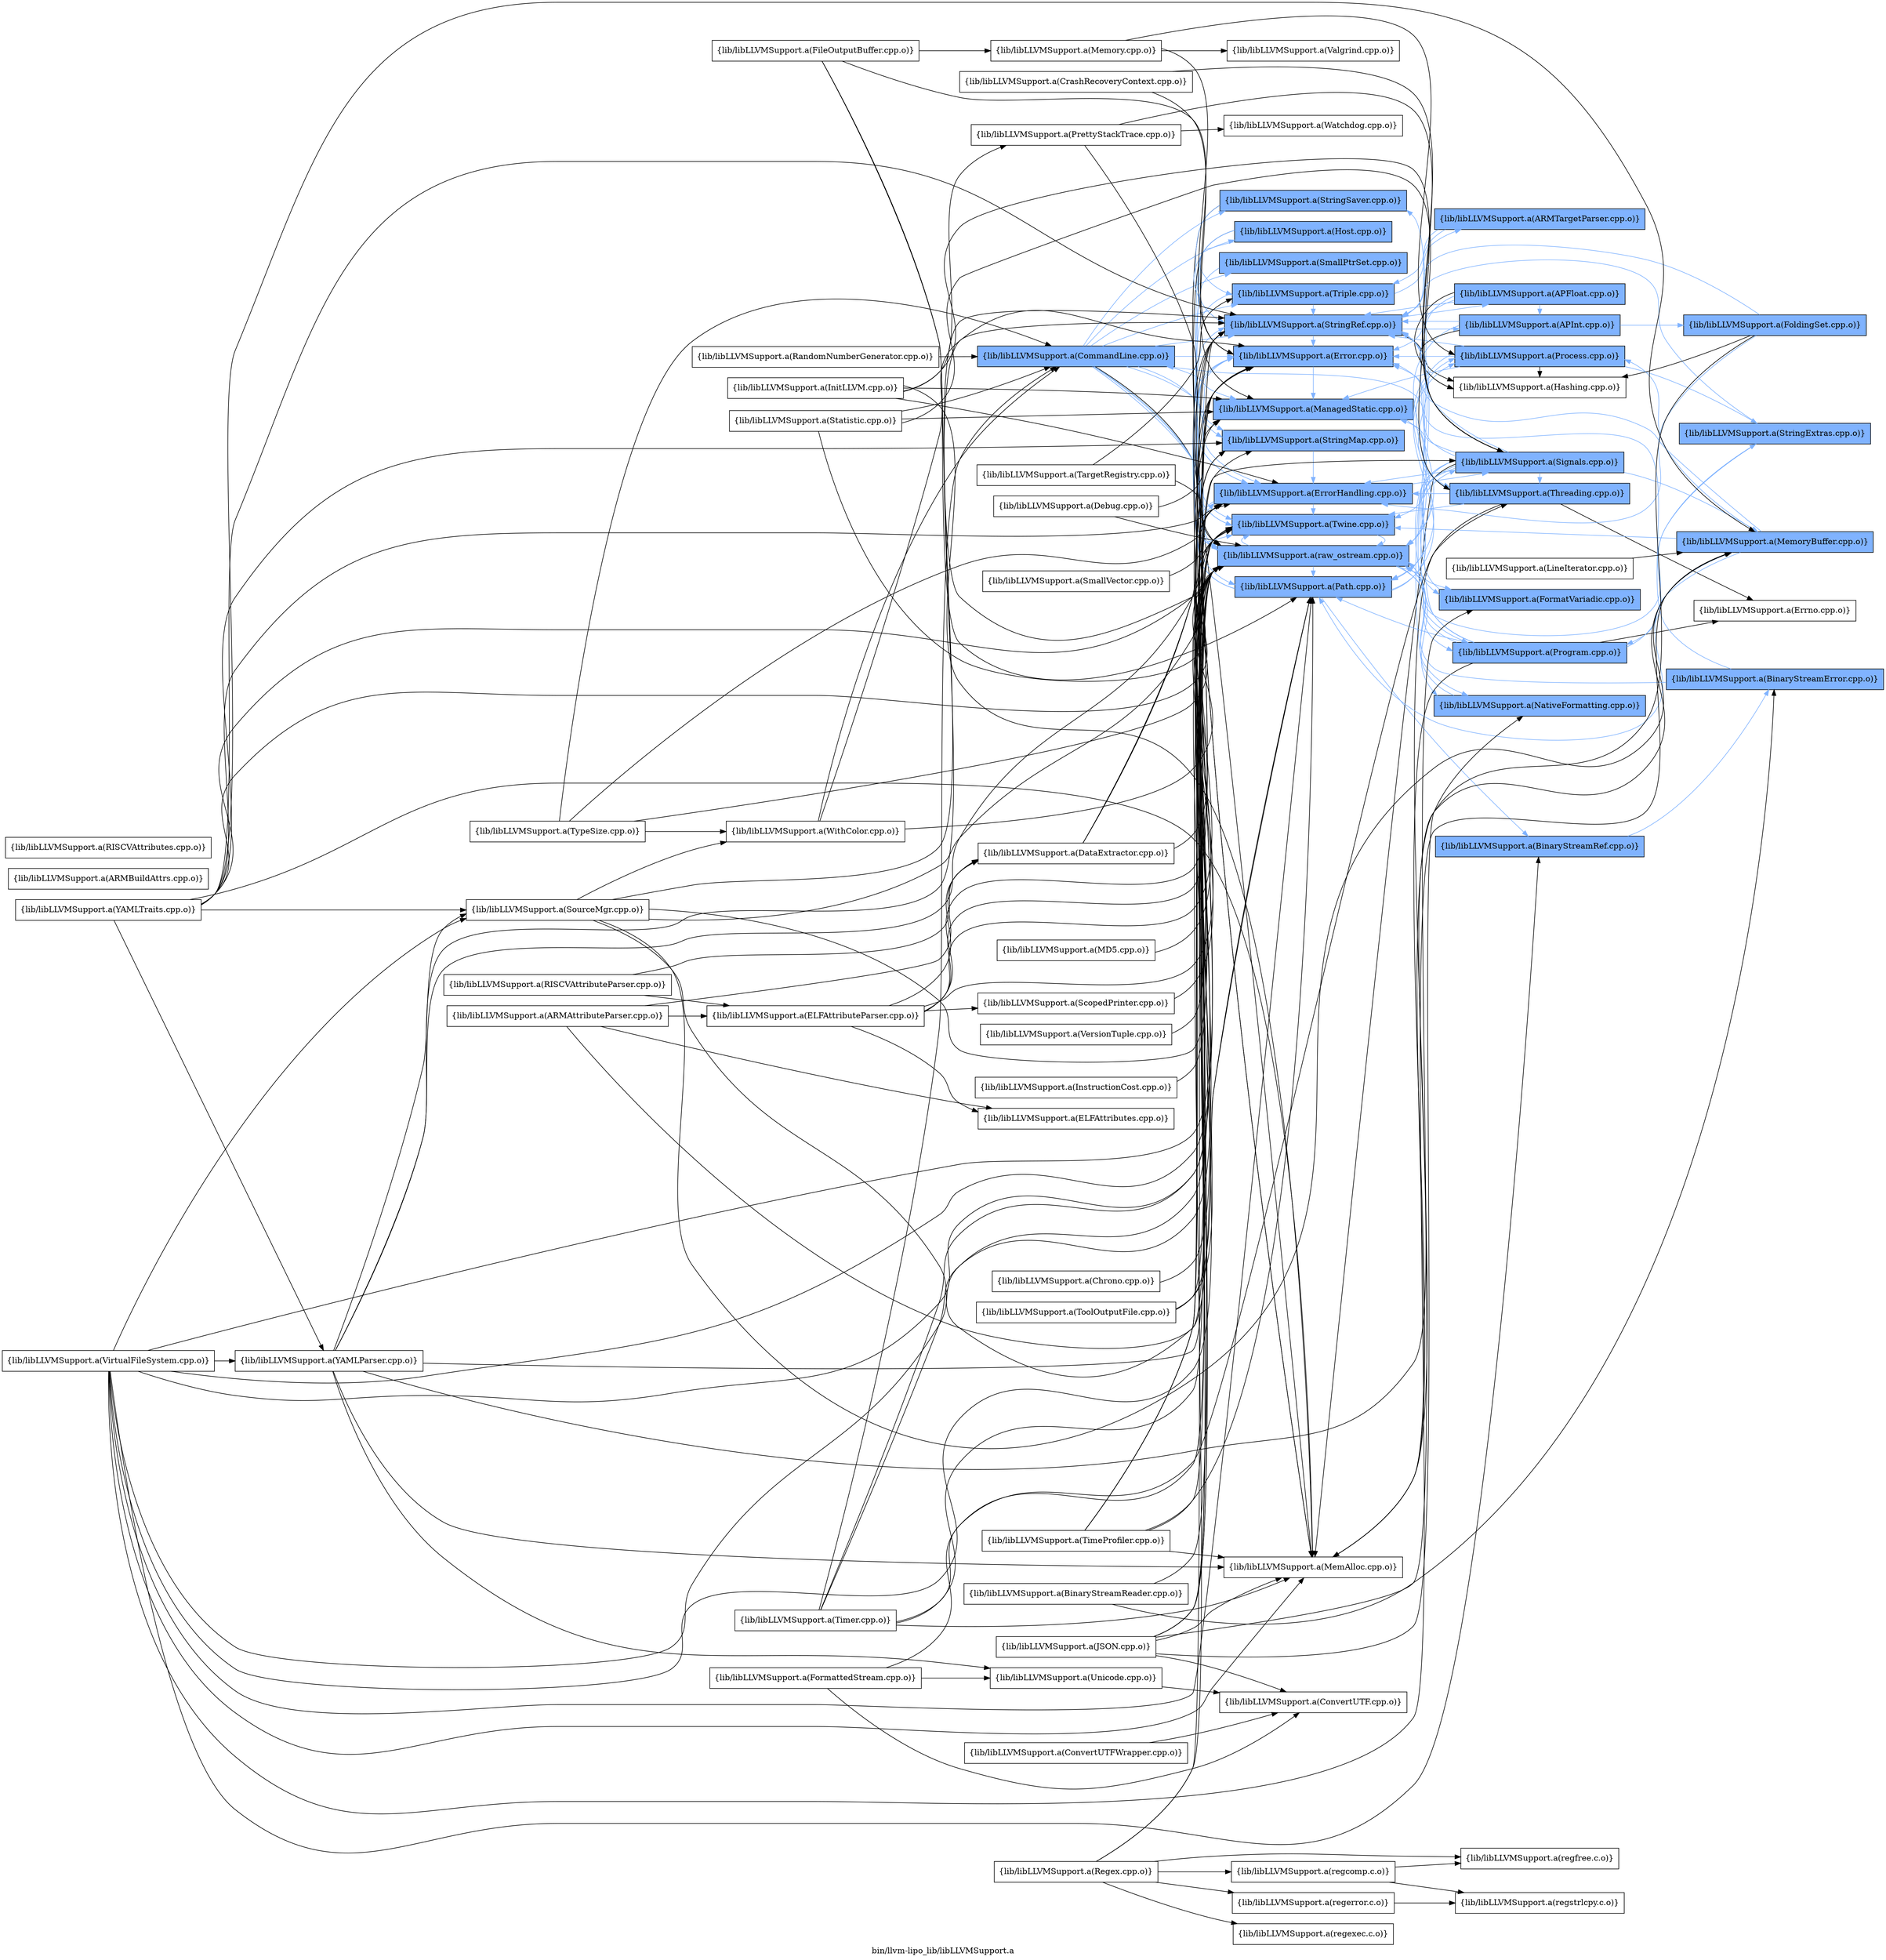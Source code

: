 digraph "bin/llvm-lipo_lib/libLLVMSupport.a" {
	label="bin/llvm-lipo_lib/libLLVMSupport.a";
	rankdir=LR;
	{ rank=same; Node0x5566d2e32108;  }
	{ rank=same; Node0x5566d2e31bb8; Node0x5566d2e30f88; Node0x5566d2e38d28; Node0x5566d2e385a8; Node0x5566d2e38788; Node0x5566d2e302b8; Node0x5566d2e2f598; Node0x5566d2e2fd68; Node0x5566d2e31078; Node0x5566d2e31528; Node0x5566d2e38a08; Node0x5566d2e37d88; Node0x5566d2e327e8;  }
	{ rank=same; Node0x5566d2e36ac8; Node0x5566d2e32478; Node0x5566d2e31898; Node0x5566d2e30b28; Node0x5566d2e32c98; Node0x5566d2e308a8; Node0x5566d2e37518; Node0x5566d2e34f98; Node0x5566d2e34228; Node0x5566d2e35c18; Node0x5566d2e32888;  }
	{ rank=same; Node0x5566d2e32108;  }
	{ rank=same; Node0x5566d2e31bb8; Node0x5566d2e30f88; Node0x5566d2e38d28; Node0x5566d2e385a8; Node0x5566d2e38788; Node0x5566d2e302b8; Node0x5566d2e2f598; Node0x5566d2e2fd68; Node0x5566d2e31078; Node0x5566d2e31528; Node0x5566d2e38a08; Node0x5566d2e37d88; Node0x5566d2e327e8;  }
	{ rank=same; Node0x5566d2e36ac8; Node0x5566d2e32478; Node0x5566d2e31898; Node0x5566d2e30b28; Node0x5566d2e32c98; Node0x5566d2e308a8; Node0x5566d2e37518; Node0x5566d2e34f98; Node0x5566d2e34228; Node0x5566d2e35c18; Node0x5566d2e32888;  }

	Node0x5566d2e32108 [shape=record,shape=box,group=1,style=filled,fillcolor="0.600000 0.5 1",label="{lib/libLLVMSupport.a(CommandLine.cpp.o)}"];
	Node0x5566d2e32108 -> Node0x5566d2e31bb8[color="0.600000 0.5 1"];
	Node0x5566d2e32108 -> Node0x5566d2e30f88[color="0.600000 0.5 1"];
	Node0x5566d2e32108 -> Node0x5566d2e38d28[color="0.600000 0.5 1"];
	Node0x5566d2e32108 -> Node0x5566d2e385a8;
	Node0x5566d2e32108 -> Node0x5566d2e38788[color="0.600000 0.5 1"];
	Node0x5566d2e32108 -> Node0x5566d2e302b8[color="0.600000 0.5 1"];
	Node0x5566d2e32108 -> Node0x5566d2e2f598[color="0.600000 0.5 1"];
	Node0x5566d2e32108 -> Node0x5566d2e2fd68[color="0.600000 0.5 1"];
	Node0x5566d2e32108 -> Node0x5566d2e31078[color="0.600000 0.5 1"];
	Node0x5566d2e32108 -> Node0x5566d2e31528[color="0.600000 0.5 1"];
	Node0x5566d2e32108 -> Node0x5566d2e38a08[color="0.600000 0.5 1"];
	Node0x5566d2e32108 -> Node0x5566d2e37d88[color="0.600000 0.5 1"];
	Node0x5566d2e32108 -> Node0x5566d2e327e8[color="0.600000 0.5 1"];
	Node0x5566d2e31bb8 [shape=record,shape=box,group=1,style=filled,fillcolor="0.600000 0.5 1",label="{lib/libLLVMSupport.a(Error.cpp.o)}"];
	Node0x5566d2e31bb8 -> Node0x5566d2e30f88[color="0.600000 0.5 1"];
	Node0x5566d2e31bb8 -> Node0x5566d2e38d28[color="0.600000 0.5 1"];
	Node0x5566d2e31bb8 -> Node0x5566d2e31528[color="0.600000 0.5 1"];
	Node0x5566d2e31bb8 -> Node0x5566d2e38a08[color="0.600000 0.5 1"];
	Node0x5566d2e37d38 [shape=record,shape=box,group=0,label="{lib/libLLVMSupport.a(FileOutputBuffer.cpp.o)}"];
	Node0x5566d2e37d38 -> Node0x5566d2e31bb8;
	Node0x5566d2e37d38 -> Node0x5566d2e38a08;
	Node0x5566d2e37d38 -> Node0x5566d2e32fb8;
	Node0x5566d2e37d38 -> Node0x5566d2e327e8;
	Node0x5566d2e36de8 [shape=record,shape=box,group=0,label="{lib/libLLVMSupport.a(InitLLVM.cpp.o)}"];
	Node0x5566d2e36de8 -> Node0x5566d2e30f88;
	Node0x5566d2e36de8 -> Node0x5566d2e38d28;
	Node0x5566d2e36de8 -> Node0x5566d2e385a8;
	Node0x5566d2e36de8 -> Node0x5566d2e349f8;
	Node0x5566d2e36de8 -> Node0x5566d2e36ac8;
	Node0x5566d2e385a8 [shape=record,shape=box,group=0,label="{lib/libLLVMSupport.a(MemAlloc.cpp.o)}"];
	Node0x5566d2e302b8 [shape=record,shape=box,group=1,style=filled,fillcolor="0.600000 0.5 1",label="{lib/libLLVMSupport.a(StringMap.cpp.o)}"];
	Node0x5566d2e302b8 -> Node0x5566d2e30f88[color="0.600000 0.5 1"];
	Node0x5566d2e2fd68 [shape=record,shape=box,group=1,style=filled,fillcolor="0.600000 0.5 1",label="{lib/libLLVMSupport.a(StringRef.cpp.o)}"];
	Node0x5566d2e2fd68 -> Node0x5566d2e31bb8[color="0.600000 0.5 1"];
	Node0x5566d2e2fd68 -> Node0x5566d2e31898[color="0.600000 0.5 1"];
	Node0x5566d2e2fd68 -> Node0x5566d2e30b28[color="0.600000 0.5 1"];
	Node0x5566d2e2fd68 -> Node0x5566d2e32c98;
	Node0x5566d2e31078 [shape=record,shape=box,group=1,style=filled,fillcolor="0.600000 0.5 1",label="{lib/libLLVMSupport.a(Triple.cpp.o)}"];
	Node0x5566d2e31078 -> Node0x5566d2e2fd68[color="0.600000 0.5 1"];
	Node0x5566d2e31078 -> Node0x5566d2e308a8[color="0.600000 0.5 1"];
	Node0x5566d2e31078 -> Node0x5566d2e31528[color="0.600000 0.5 1"];
	Node0x5566d2e31528 [shape=record,shape=box,group=1,style=filled,fillcolor="0.600000 0.5 1",label="{lib/libLLVMSupport.a(Twine.cpp.o)}"];
	Node0x5566d2e31528 -> Node0x5566d2e38a08[color="0.600000 0.5 1"];
	Node0x5566d2e30038 [shape=record,shape=box,group=0,label="{lib/libLLVMSupport.a(WithColor.cpp.o)}"];
	Node0x5566d2e30038 -> Node0x5566d2e32108;
	Node0x5566d2e30038 -> Node0x5566d2e31bb8;
	Node0x5566d2e30038 -> Node0x5566d2e38a08;
	Node0x5566d2e38a08 [shape=record,shape=box,group=1,style=filled,fillcolor="0.600000 0.5 1",label="{lib/libLLVMSupport.a(raw_ostream.cpp.o)}"];
	Node0x5566d2e38a08 -> Node0x5566d2e31bb8[color="0.600000 0.5 1"];
	Node0x5566d2e38a08 -> Node0x5566d2e30f88[color="0.600000 0.5 1"];
	Node0x5566d2e38a08 -> Node0x5566d2e37518[color="0.600000 0.5 1"];
	Node0x5566d2e38a08 -> Node0x5566d2e34f98[color="0.600000 0.5 1"];
	Node0x5566d2e38a08 -> Node0x5566d2e31528[color="0.600000 0.5 1"];
	Node0x5566d2e38a08 -> Node0x5566d2e327e8[color="0.600000 0.5 1"];
	Node0x5566d2e38a08 -> Node0x5566d2e34228[color="0.600000 0.5 1"];
	Node0x5566d2e38a08 -> Node0x5566d2e35c18[color="0.600000 0.5 1"];
	Node0x5566d2e327e8 [shape=record,shape=box,group=1,style=filled,fillcolor="0.600000 0.5 1",label="{lib/libLLVMSupport.a(Path.cpp.o)}"];
	Node0x5566d2e327e8 -> Node0x5566d2e32888[color="0.600000 0.5 1"];
	Node0x5566d2e327e8 -> Node0x5566d2e31bb8[color="0.600000 0.5 1"];
	Node0x5566d2e327e8 -> Node0x5566d2e2fd68[color="0.600000 0.5 1"];
	Node0x5566d2e327e8 -> Node0x5566d2e31528[color="0.600000 0.5 1"];
	Node0x5566d2e327e8 -> Node0x5566d2e34228[color="0.600000 0.5 1"];
	Node0x5566d2e327e8 -> Node0x5566d2e36ac8[color="0.600000 0.5 1"];
	Node0x5566d2e35768 [shape=record,shape=box,group=1,style=filled,fillcolor="0.600000 0.5 1",label="{lib/libLLVMSupport.a(MemoryBuffer.cpp.o)}"];
	Node0x5566d2e35768 -> Node0x5566d2e31bb8[color="0.600000 0.5 1"];
	Node0x5566d2e35768 -> Node0x5566d2e31528[color="0.600000 0.5 1"];
	Node0x5566d2e35768 -> Node0x5566d2e327e8[color="0.600000 0.5 1"];
	Node0x5566d2e35768 -> Node0x5566d2e34228[color="0.600000 0.5 1"];
	Node0x5566d2e35768 -> Node0x5566d2e35c18[color="0.600000 0.5 1"];
	Node0x5566d2e38d28 [shape=record,shape=box,group=1,style=filled,fillcolor="0.600000 0.5 1",label="{lib/libLLVMSupport.a(ManagedStatic.cpp.o)}"];
	Node0x5566d2e38d28 -> Node0x5566d2e32478[color="0.600000 0.5 1"];
	Node0x5566d2e33058 [shape=record,shape=box,group=0,label="{lib/libLLVMSupport.a(DataExtractor.cpp.o)}"];
	Node0x5566d2e33058 -> Node0x5566d2e31bb8;
	Node0x5566d2e33058 -> Node0x5566d2e2fd68;
	Node0x5566d2e33058 -> Node0x5566d2e38a08;
	Node0x5566d2e30f88 [shape=record,shape=box,group=1,style=filled,fillcolor="0.600000 0.5 1",label="{lib/libLLVMSupport.a(ErrorHandling.cpp.o)}"];
	Node0x5566d2e30f88 -> Node0x5566d2e31528[color="0.600000 0.5 1"];
	Node0x5566d2e30f88 -> Node0x5566d2e38a08[color="0.600000 0.5 1"];
	Node0x5566d2e30f88 -> Node0x5566d2e36ac8[color="0.600000 0.5 1"];
	Node0x5566d2e37d88 [shape=record,shape=box,group=1,style=filled,fillcolor="0.600000 0.5 1",label="{lib/libLLVMSupport.a(Host.cpp.o)}"];
	Node0x5566d2e37d88 -> Node0x5566d2e385a8;
	Node0x5566d2e37d88 -> Node0x5566d2e302b8[color="0.600000 0.5 1"];
	Node0x5566d2e37d88 -> Node0x5566d2e2fd68[color="0.600000 0.5 1"];
	Node0x5566d2e37d88 -> Node0x5566d2e31078[color="0.600000 0.5 1"];
	Node0x5566d2e37d88 -> Node0x5566d2e38a08[color="0.600000 0.5 1"];
	Node0x5566d2e38788 [shape=record,shape=box,group=1,style=filled,fillcolor="0.600000 0.5 1",label="{lib/libLLVMSupport.a(SmallPtrSet.cpp.o)}"];
	Node0x5566d2e38788 -> Node0x5566d2e30f88[color="0.600000 0.5 1"];
	Node0x5566d2e2f598 [shape=record,shape=box,group=1,style=filled,fillcolor="0.600000 0.5 1",label="{lib/libLLVMSupport.a(StringSaver.cpp.o)}"];
	Node0x5566d2e2f598 -> Node0x5566d2e385a8;
	Node0x5566d2e2f598 -> Node0x5566d2e2fd68[color="0.600000 0.5 1"];
	Node0x5566d2e2fae8 [shape=record,shape=box,group=0,label="{lib/libLLVMSupport.a(TypeSize.cpp.o)}"];
	Node0x5566d2e2fae8 -> Node0x5566d2e32108;
	Node0x5566d2e2fae8 -> Node0x5566d2e30f88;
	Node0x5566d2e2fae8 -> Node0x5566d2e30038;
	Node0x5566d2e2fae8 -> Node0x5566d2e38a08;
	Node0x5566d2e38cd8 [shape=record,shape=box,group=0,label="{lib/libLLVMSupport.a(SourceMgr.cpp.o)}"];
	Node0x5566d2e38cd8 -> Node0x5566d2e35768;
	Node0x5566d2e38cd8 -> Node0x5566d2e2fd68;
	Node0x5566d2e38cd8 -> Node0x5566d2e31528;
	Node0x5566d2e38cd8 -> Node0x5566d2e30038;
	Node0x5566d2e38cd8 -> Node0x5566d2e38a08;
	Node0x5566d2e38cd8 -> Node0x5566d2e327e8;
	Node0x5566d2e34a48 [shape=record,shape=box,group=0,label="{lib/libLLVMSupport.a(TargetRegistry.cpp.o)}"];
	Node0x5566d2e34a48 -> Node0x5566d2e31078;
	Node0x5566d2e34a48 -> Node0x5566d2e38a08;
	Node0x5566d2e37f68 [shape=record,shape=box,group=0,label="{lib/libLLVMSupport.a(ARMBuildAttrs.cpp.o)}"];
	Node0x5566d2e303a8 [shape=record,shape=box,group=0,label="{lib/libLLVMSupport.a(ELFAttributeParser.cpp.o)}"];
	Node0x5566d2e303a8 -> Node0x5566d2e33058;
	Node0x5566d2e303a8 -> Node0x5566d2e2fa98;
	Node0x5566d2e303a8 -> Node0x5566d2e31bb8;
	Node0x5566d2e303a8 -> Node0x5566d2e37bf8;
	Node0x5566d2e303a8 -> Node0x5566d2e2fd68;
	Node0x5566d2e303a8 -> Node0x5566d2e31528;
	Node0x5566d2e303a8 -> Node0x5566d2e38a08;
	Node0x5566d2e369d8 [shape=record,shape=box,group=0,label="{lib/libLLVMSupport.a(RISCVAttributes.cpp.o)}"];
	Node0x5566d2e35a88 [shape=record,shape=box,group=1,style=filled,fillcolor="0.600000 0.5 1",label="{lib/libLLVMSupport.a(BinaryStreamError.cpp.o)}"];
	Node0x5566d2e35a88 -> Node0x5566d2e31bb8[color="0.600000 0.5 1"];
	Node0x5566d2e35a88 -> Node0x5566d2e38a08[color="0.600000 0.5 1"];
	Node0x5566d2e37518 [shape=record,shape=box,group=1,style=filled,fillcolor="0.600000 0.5 1",label="{lib/libLLVMSupport.a(FormatVariadic.cpp.o)}"];
	Node0x5566d2e37518 -> Node0x5566d2e2fd68[color="0.600000 0.5 1"];
	Node0x5566d2e34f98 [shape=record,shape=box,group=1,style=filled,fillcolor="0.600000 0.5 1",label="{lib/libLLVMSupport.a(NativeFormatting.cpp.o)}"];
	Node0x5566d2e34f98 -> Node0x5566d2e38a08[color="0.600000 0.5 1"];
	Node0x5566d2e36618 [shape=record,shape=box,group=0,label="{lib/libLLVMSupport.a(ARMAttributeParser.cpp.o)}"];
	Node0x5566d2e36618 -> Node0x5566d2e33058;
	Node0x5566d2e36618 -> Node0x5566d2e303a8;
	Node0x5566d2e36618 -> Node0x5566d2e2fa98;
	Node0x5566d2e36618 -> Node0x5566d2e38a08;
	Node0x5566d2e2fa98 [shape=record,shape=box,group=0,label="{lib/libLLVMSupport.a(ELFAttributes.cpp.o)}"];
	Node0x5566d2e32b58 [shape=record,shape=box,group=0,label="{lib/libLLVMSupport.a(BinaryStreamReader.cpp.o)}"];
	Node0x5566d2e32b58 -> Node0x5566d2e35a88;
	Node0x5566d2e32b58 -> Node0x5566d2e31bb8;
	Node0x5566d2e32888 [shape=record,shape=box,group=1,style=filled,fillcolor="0.600000 0.5 1",label="{lib/libLLVMSupport.a(BinaryStreamRef.cpp.o)}"];
	Node0x5566d2e32888 -> Node0x5566d2e35a88[color="0.600000 0.5 1"];
	Node0x5566d2e34188 [shape=record,shape=box,group=0,label="{lib/libLLVMSupport.a(ConvertUTFWrapper.cpp.o)}"];
	Node0x5566d2e34188 -> Node0x5566d2e33a08;
	Node0x5566d2e33a08 [shape=record,shape=box,group=0,label="{lib/libLLVMSupport.a(ConvertUTF.cpp.o)}"];
	Node0x5566d2e37bf8 [shape=record,shape=box,group=0,label="{lib/libLLVMSupport.a(ScopedPrinter.cpp.o)}"];
	Node0x5566d2e37bf8 -> Node0x5566d2e38a08;
	Node0x5566d2e36ac8 [shape=record,shape=box,group=1,style=filled,fillcolor="0.600000 0.5 1",label="{lib/libLLVMSupport.a(Signals.cpp.o)}"];
	Node0x5566d2e36ac8 -> Node0x5566d2e32108[color="0.600000 0.5 1"];
	Node0x5566d2e36ac8 -> Node0x5566d2e30f88[color="0.600000 0.5 1"];
	Node0x5566d2e36ac8 -> Node0x5566d2e37518[color="0.600000 0.5 1"];
	Node0x5566d2e36ac8 -> Node0x5566d2e38d28[color="0.600000 0.5 1"];
	Node0x5566d2e36ac8 -> Node0x5566d2e385a8;
	Node0x5566d2e36ac8 -> Node0x5566d2e35768[color="0.600000 0.5 1"];
	Node0x5566d2e36ac8 -> Node0x5566d2e34f98[color="0.600000 0.5 1"];
	Node0x5566d2e36ac8 -> Node0x5566d2e2fd68[color="0.600000 0.5 1"];
	Node0x5566d2e36ac8 -> Node0x5566d2e31528[color="0.600000 0.5 1"];
	Node0x5566d2e36ac8 -> Node0x5566d2e38a08[color="0.600000 0.5 1"];
	Node0x5566d2e36ac8 -> Node0x5566d2e327e8[color="0.600000 0.5 1"];
	Node0x5566d2e36ac8 -> Node0x5566d2e35c18[color="0.600000 0.5 1"];
	Node0x5566d2e36ac8 -> Node0x5566d2e32478[color="0.600000 0.5 1"];
	Node0x5566d2e30858 [shape=record,shape=box,group=0,label="{lib/libLLVMSupport.a(Debug.cpp.o)}"];
	Node0x5566d2e30858 -> Node0x5566d2e38d28;
	Node0x5566d2e30858 -> Node0x5566d2e38a08;
	Node0x5566d2e32fb8 [shape=record,shape=box,group=0,label="{lib/libLLVMSupport.a(Memory.cpp.o)}"];
	Node0x5566d2e32fb8 -> Node0x5566d2e31bb8;
	Node0x5566d2e32fb8 -> Node0x5566d2e34228;
	Node0x5566d2e32fb8 -> Node0x5566d2e32a18;
	Node0x5566d2e349f8 [shape=record,shape=box,group=0,label="{lib/libLLVMSupport.a(PrettyStackTrace.cpp.o)}"];
	Node0x5566d2e349f8 -> Node0x5566d2e38a08;
	Node0x5566d2e349f8 -> Node0x5566d2e36ac8;
	Node0x5566d2e349f8 -> Node0x5566d2e308f8;
	Node0x5566d2e32478 [shape=record,shape=box,group=1,style=filled,fillcolor="0.600000 0.5 1",label="{lib/libLLVMSupport.a(Threading.cpp.o)}"];
	Node0x5566d2e32478 -> Node0x5566d2e30f88[color="0.600000 0.5 1"];
	Node0x5566d2e32478 -> Node0x5566d2e385a8;
	Node0x5566d2e32478 -> Node0x5566d2e2fd68[color="0.600000 0.5 1"];
	Node0x5566d2e32478 -> Node0x5566d2e31528[color="0.600000 0.5 1"];
	Node0x5566d2e32478 -> Node0x5566d2e362f8;
	Node0x5566d2e34228 [shape=record,shape=box,group=1,style=filled,fillcolor="0.600000 0.5 1",label="{lib/libLLVMSupport.a(Process.cpp.o)}"];
	Node0x5566d2e34228 -> Node0x5566d2e31bb8[color="0.600000 0.5 1"];
	Node0x5566d2e34228 -> Node0x5566d2e38d28[color="0.600000 0.5 1"];
	Node0x5566d2e34228 -> Node0x5566d2e2fd68[color="0.600000 0.5 1"];
	Node0x5566d2e34228 -> Node0x5566d2e32c98;
	Node0x5566d2e34228 -> Node0x5566d2e327e8[color="0.600000 0.5 1"];
	Node0x5566d2e34228 -> Node0x5566d2e33378[color="0.600000 0.5 1"];
	Node0x5566d2e35c18 [shape=record,shape=box,group=1,style=filled,fillcolor="0.600000 0.5 1",label="{lib/libLLVMSupport.a(Program.cpp.o)}"];
	Node0x5566d2e35c18 -> Node0x5566d2e385a8;
	Node0x5566d2e35c18 -> Node0x5566d2e2f598[color="0.600000 0.5 1"];
	Node0x5566d2e35c18 -> Node0x5566d2e2fd68[color="0.600000 0.5 1"];
	Node0x5566d2e35c18 -> Node0x5566d2e38a08[color="0.600000 0.5 1"];
	Node0x5566d2e35c18 -> Node0x5566d2e327e8[color="0.600000 0.5 1"];
	Node0x5566d2e35c18 -> Node0x5566d2e33378[color="0.600000 0.5 1"];
	Node0x5566d2e35c18 -> Node0x5566d2e362f8;
	Node0x5566d2e308f8 [shape=record,shape=box,group=0,label="{lib/libLLVMSupport.a(Watchdog.cpp.o)}"];
	Node0x5566d2e36e88 [shape=record,shape=box,group=0,label="{lib/libLLVMSupport.a(RISCVAttributeParser.cpp.o)}"];
	Node0x5566d2e36e88 -> Node0x5566d2e33058;
	Node0x5566d2e36e88 -> Node0x5566d2e303a8;
	Node0x5566d2e2f458 [shape=record,shape=box,group=0,label="{lib/libLLVMSupport.a(SmallVector.cpp.o)}"];
	Node0x5566d2e2f458 -> Node0x5566d2e30f88;
	Node0x5566d2e31898 [shape=record,shape=box,group=1,style=filled,fillcolor="0.600000 0.5 1",label="{lib/libLLVMSupport.a(APFloat.cpp.o)}"];
	Node0x5566d2e31898 -> Node0x5566d2e31bb8[color="0.600000 0.5 1"];
	Node0x5566d2e31898 -> Node0x5566d2e2fd68[color="0.600000 0.5 1"];
	Node0x5566d2e31898 -> Node0x5566d2e30b28[color="0.600000 0.5 1"];
	Node0x5566d2e31898 -> Node0x5566d2e32c98;
	Node0x5566d2e31898 -> Node0x5566d2e38a08[color="0.600000 0.5 1"];
	Node0x5566d2e30b28 [shape=record,shape=box,group=1,style=filled,fillcolor="0.600000 0.5 1",label="{lib/libLLVMSupport.a(APInt.cpp.o)}"];
	Node0x5566d2e30b28 -> Node0x5566d2e2fd68[color="0.600000 0.5 1"];
	Node0x5566d2e30b28 -> Node0x5566d2e32838[color="0.600000 0.5 1"];
	Node0x5566d2e30b28 -> Node0x5566d2e32c98;
	Node0x5566d2e30b28 -> Node0x5566d2e38a08[color="0.600000 0.5 1"];
	Node0x5566d2e32c98 [shape=record,shape=box,group=0,label="{lib/libLLVMSupport.a(Hashing.cpp.o)}"];
	Node0x5566d2e32838 [shape=record,shape=box,group=1,style=filled,fillcolor="0.600000 0.5 1",label="{lib/libLLVMSupport.a(FoldingSet.cpp.o)}"];
	Node0x5566d2e32838 -> Node0x5566d2e30f88[color="0.600000 0.5 1"];
	Node0x5566d2e32838 -> Node0x5566d2e385a8;
	Node0x5566d2e32838 -> Node0x5566d2e2fd68[color="0.600000 0.5 1"];
	Node0x5566d2e32838 -> Node0x5566d2e32c98;
	Node0x5566d2e308a8 [shape=record,shape=box,group=1,style=filled,fillcolor="0.600000 0.5 1",label="{lib/libLLVMSupport.a(ARMTargetParser.cpp.o)}"];
	Node0x5566d2e308a8 -> Node0x5566d2e2fd68[color="0.600000 0.5 1"];
	Node0x5566d2e308a8 -> Node0x5566d2e31078[color="0.600000 0.5 1"];
	Node0x5566d2e30768 [shape=record,shape=box,group=0,label="{lib/libLLVMSupport.a(VirtualFileSystem.cpp.o)}"];
	Node0x5566d2e30768 -> Node0x5566d2e32888;
	Node0x5566d2e30768 -> Node0x5566d2e31bb8;
	Node0x5566d2e30768 -> Node0x5566d2e385a8;
	Node0x5566d2e30768 -> Node0x5566d2e35768;
	Node0x5566d2e30768 -> Node0x5566d2e38cd8;
	Node0x5566d2e30768 -> Node0x5566d2e302b8;
	Node0x5566d2e30768 -> Node0x5566d2e2fd68;
	Node0x5566d2e30768 -> Node0x5566d2e31528;
	Node0x5566d2e30768 -> Node0x5566d2e38f58;
	Node0x5566d2e30768 -> Node0x5566d2e38a08;
	Node0x5566d2e30768 -> Node0x5566d2e327e8;
	Node0x5566d2e38f58 [shape=record,shape=box,group=0,label="{lib/libLLVMSupport.a(YAMLParser.cpp.o)}"];
	Node0x5566d2e38f58 -> Node0x5566d2e30f88;
	Node0x5566d2e38f58 -> Node0x5566d2e385a8;
	Node0x5566d2e38f58 -> Node0x5566d2e35768;
	Node0x5566d2e38f58 -> Node0x5566d2e38cd8;
	Node0x5566d2e38f58 -> Node0x5566d2e2fd68;
	Node0x5566d2e38f58 -> Node0x5566d2e38238;
	Node0x5566d2e38f58 -> Node0x5566d2e38a08;
	Node0x5566d2e38238 [shape=record,shape=box,group=0,label="{lib/libLLVMSupport.a(Unicode.cpp.o)}"];
	Node0x5566d2e38238 -> Node0x5566d2e33a08;
	Node0x5566d2e32a18 [shape=record,shape=box,group=0,label="{lib/libLLVMSupport.a(Valgrind.cpp.o)}"];
	Node0x5566d2e32068 [shape=record,shape=box,group=0,label="{lib/libLLVMSupport.a(MD5.cpp.o)}"];
	Node0x5566d2e32068 -> Node0x5566d2e38a08;
	Node0x5566d2e33378 [shape=record,shape=box,group=1,style=filled,fillcolor="0.600000 0.5 1",label="{lib/libLLVMSupport.a(StringExtras.cpp.o)}"];
	Node0x5566d2e33378 -> Node0x5566d2e2fd68[color="0.600000 0.5 1"];
	Node0x5566d2e33378 -> Node0x5566d2e38a08[color="0.600000 0.5 1"];
	Node0x5566d2e33a58 [shape=record,shape=box,group=0,label="{lib/libLLVMSupport.a(CrashRecoveryContext.cpp.o)}"];
	Node0x5566d2e33a58 -> Node0x5566d2e38d28;
	Node0x5566d2e33a58 -> Node0x5566d2e36ac8;
	Node0x5566d2e362f8 [shape=record,shape=box,group=0,label="{lib/libLLVMSupport.a(Errno.cpp.o)}"];
	Node0x5566d2e307b8 [shape=record,shape=box,group=0,label="{lib/libLLVMSupport.a(YAMLTraits.cpp.o)}"];
	Node0x5566d2e307b8 -> Node0x5566d2e30f88;
	Node0x5566d2e307b8 -> Node0x5566d2e385a8;
	Node0x5566d2e307b8 -> Node0x5566d2e35768;
	Node0x5566d2e307b8 -> Node0x5566d2e38cd8;
	Node0x5566d2e307b8 -> Node0x5566d2e302b8;
	Node0x5566d2e307b8 -> Node0x5566d2e2fd68;
	Node0x5566d2e307b8 -> Node0x5566d2e31528;
	Node0x5566d2e307b8 -> Node0x5566d2e38f58;
	Node0x5566d2e307b8 -> Node0x5566d2e38a08;
	Node0x5566d2e38828 [shape=record,shape=box,group=0,label="{lib/libLLVMSupport.a(LineIterator.cpp.o)}"];
	Node0x5566d2e38828 -> Node0x5566d2e35768;
	Node0x5566d2e38eb8 [shape=record,shape=box,group=0,label="{lib/libLLVMSupport.a(VersionTuple.cpp.o)}"];
	Node0x5566d2e38eb8 -> Node0x5566d2e38a08;
	Node0x5566d2e388c8 [shape=record,shape=box,group=0,label="{lib/libLLVMSupport.a(FormattedStream.cpp.o)}"];
	Node0x5566d2e388c8 -> Node0x5566d2e33a08;
	Node0x5566d2e388c8 -> Node0x5566d2e38238;
	Node0x5566d2e388c8 -> Node0x5566d2e38a08;
	Node0x5566d2e34b38 [shape=record,shape=box,group=0,label="{lib/libLLVMSupport.a(Regex.cpp.o)}"];
	Node0x5566d2e34b38 -> Node0x5566d2e2fd68;
	Node0x5566d2e34b38 -> Node0x5566d2e31528;
	Node0x5566d2e34b38 -> Node0x5566d2e32928;
	Node0x5566d2e34b38 -> Node0x5566d2e31988;
	Node0x5566d2e34b38 -> Node0x5566d2e31118;
	Node0x5566d2e34b38 -> Node0x5566d2e309e8;
	Node0x5566d2e32928 [shape=record,shape=box,group=0,label="{lib/libLLVMSupport.a(regcomp.c.o)}"];
	Node0x5566d2e32928 -> Node0x5566d2e31ed8;
	Node0x5566d2e32928 -> Node0x5566d2e31988;
	Node0x5566d2e31988 [shape=record,shape=box,group=0,label="{lib/libLLVMSupport.a(regfree.c.o)}"];
	Node0x5566d2e31118 [shape=record,shape=box,group=0,label="{lib/libLLVMSupport.a(regerror.c.o)}"];
	Node0x5566d2e31118 -> Node0x5566d2e31ed8;
	Node0x5566d2e309e8 [shape=record,shape=box,group=0,label="{lib/libLLVMSupport.a(regexec.c.o)}"];
	Node0x5566d2e31ed8 [shape=record,shape=box,group=0,label="{lib/libLLVMSupport.a(regstrlcpy.c.o)}"];
	Node0x5566d2e34ae8 [shape=record,shape=box,group=0,label="{lib/libLLVMSupport.a(InstructionCost.cpp.o)}"];
	Node0x5566d2e34ae8 -> Node0x5566d2e38a08;
	Node0x5566d2e36b68 [shape=record,shape=box,group=0,label="{lib/libLLVMSupport.a(ToolOutputFile.cpp.o)}"];
	Node0x5566d2e36b68 -> Node0x5566d2e38a08;
	Node0x5566d2e36b68 -> Node0x5566d2e327e8;
	Node0x5566d2e36b68 -> Node0x5566d2e36ac8;
	Node0x5566d2e38c38 [shape=record,shape=box,group=0,label="{lib/libLLVMSupport.a(RandomNumberGenerator.cpp.o)}"];
	Node0x5566d2e38c38 -> Node0x5566d2e32108;
	Node0x5566d2e2fcc8 [shape=record,shape=box,group=0,label="{lib/libLLVMSupport.a(Statistic.cpp.o)}"];
	Node0x5566d2e2fcc8 -> Node0x5566d2e32108;
	Node0x5566d2e2fcc8 -> Node0x5566d2e38d28;
	Node0x5566d2e2fcc8 -> Node0x5566d2e38a08;
	Node0x5566d2e2fcc8 -> Node0x5566d2e32478;
	Node0x5566d2e31758 [shape=record,shape=box,group=0,label="{lib/libLLVMSupport.a(Timer.cpp.o)}"];
	Node0x5566d2e31758 -> Node0x5566d2e32108;
	Node0x5566d2e31758 -> Node0x5566d2e38d28;
	Node0x5566d2e31758 -> Node0x5566d2e385a8;
	Node0x5566d2e31758 -> Node0x5566d2e302b8;
	Node0x5566d2e31758 -> Node0x5566d2e38a08;
	Node0x5566d2e31758 -> Node0x5566d2e32478;
	Node0x5566d2e2f728 [shape=record,shape=box,group=0,label="{lib/libLLVMSupport.a(TimeProfiler.cpp.o)}"];
	Node0x5566d2e2f728 -> Node0x5566d2e31bb8;
	Node0x5566d2e2f728 -> Node0x5566d2e385a8;
	Node0x5566d2e2f728 -> Node0x5566d2e302b8;
	Node0x5566d2e2f728 -> Node0x5566d2e31528;
	Node0x5566d2e2f728 -> Node0x5566d2e38a08;
	Node0x5566d2e2f728 -> Node0x5566d2e327e8;
	Node0x5566d2e312f8 [shape=record,shape=box,group=0,label="{lib/libLLVMSupport.a(JSON.cpp.o)}"];
	Node0x5566d2e312f8 -> Node0x5566d2e33a08;
	Node0x5566d2e312f8 -> Node0x5566d2e31bb8;
	Node0x5566d2e312f8 -> Node0x5566d2e37518;
	Node0x5566d2e312f8 -> Node0x5566d2e385a8;
	Node0x5566d2e312f8 -> Node0x5566d2e34f98;
	Node0x5566d2e312f8 -> Node0x5566d2e2fd68;
	Node0x5566d2e312f8 -> Node0x5566d2e31528;
	Node0x5566d2e312f8 -> Node0x5566d2e38a08;
	Node0x5566d2e30c68 [shape=record,shape=box,group=0,label="{lib/libLLVMSupport.a(Chrono.cpp.o)}"];
	Node0x5566d2e30c68 -> Node0x5566d2e38a08;
}
